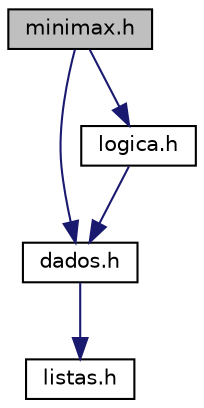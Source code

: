 digraph "minimax.h"
{
  edge [fontname="Helvetica",fontsize="10",labelfontname="Helvetica",labelfontsize="10"];
  node [fontname="Helvetica",fontsize="10",shape=record];
  Node0 [label="minimax.h",height=0.2,width=0.4,color="black", fillcolor="grey75", style="filled", fontcolor="black"];
  Node0 -> Node1 [color="midnightblue",fontsize="10",style="solid",fontname="Helvetica"];
  Node1 [label="dados.h",height=0.2,width=0.4,color="black", fillcolor="white", style="filled",URL="$dados_8h.html"];
  Node1 -> Node2 [color="midnightblue",fontsize="10",style="solid",fontname="Helvetica"];
  Node2 [label="listas.h",height=0.2,width=0.4,color="black", fillcolor="white", style="filled",URL="$listas_8h.html"];
  Node0 -> Node3 [color="midnightblue",fontsize="10",style="solid",fontname="Helvetica"];
  Node3 [label="logica.h",height=0.2,width=0.4,color="black", fillcolor="white", style="filled",URL="$logica_8h.html"];
  Node3 -> Node1 [color="midnightblue",fontsize="10",style="solid",fontname="Helvetica"];
}
